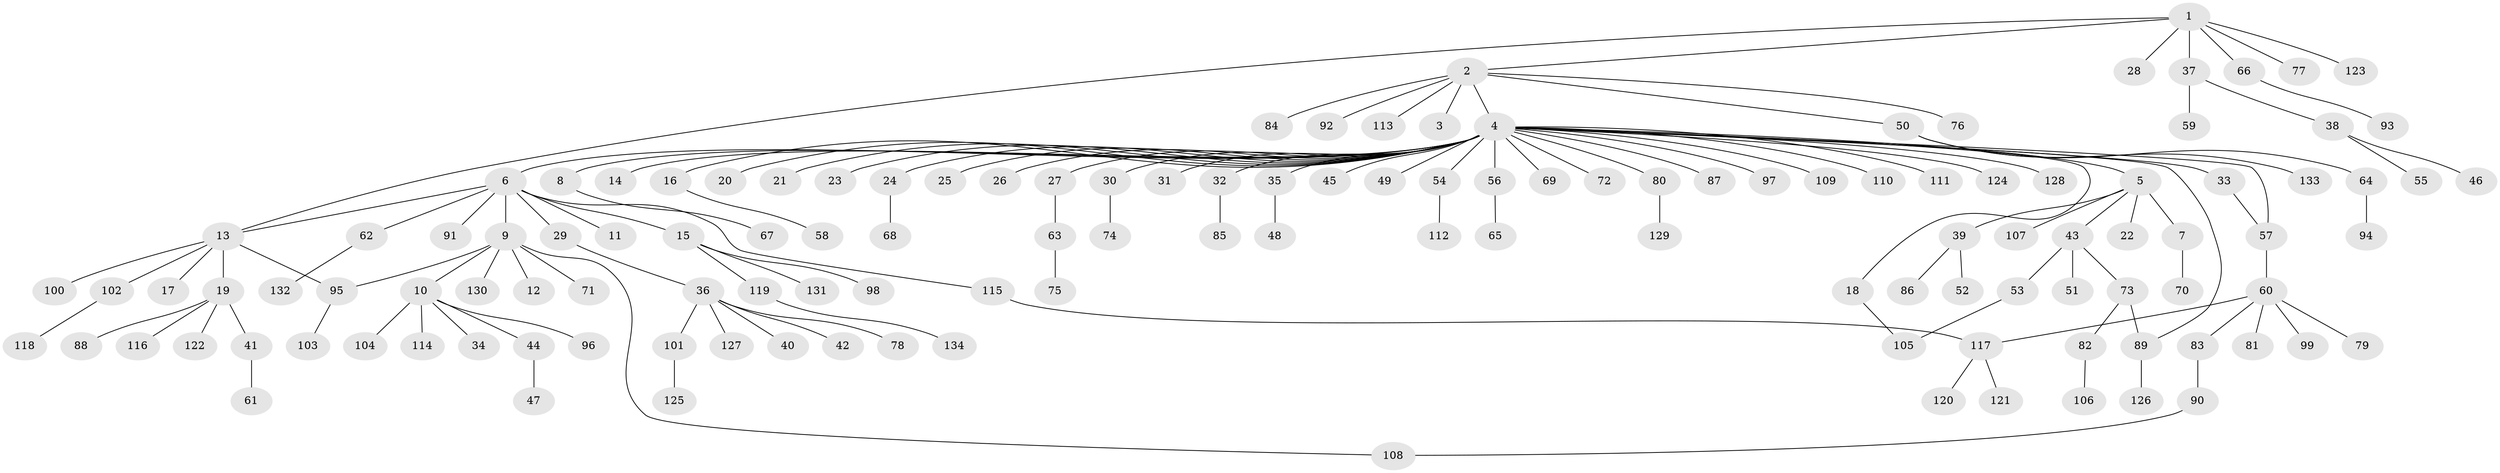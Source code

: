 // coarse degree distribution, {6: 0.050505050505050504, 7: 0.020202020202020204, 35: 0.010101010101010102, 8: 0.010101010101010102, 5: 0.020202020202020204, 1: 0.696969696969697, 3: 0.04040404040404041, 2: 0.1414141414141414, 4: 0.010101010101010102}
// Generated by graph-tools (version 1.1) at 2025/23/03/03/25 07:23:48]
// undirected, 134 vertices, 140 edges
graph export_dot {
graph [start="1"]
  node [color=gray90,style=filled];
  1;
  2;
  3;
  4;
  5;
  6;
  7;
  8;
  9;
  10;
  11;
  12;
  13;
  14;
  15;
  16;
  17;
  18;
  19;
  20;
  21;
  22;
  23;
  24;
  25;
  26;
  27;
  28;
  29;
  30;
  31;
  32;
  33;
  34;
  35;
  36;
  37;
  38;
  39;
  40;
  41;
  42;
  43;
  44;
  45;
  46;
  47;
  48;
  49;
  50;
  51;
  52;
  53;
  54;
  55;
  56;
  57;
  58;
  59;
  60;
  61;
  62;
  63;
  64;
  65;
  66;
  67;
  68;
  69;
  70;
  71;
  72;
  73;
  74;
  75;
  76;
  77;
  78;
  79;
  80;
  81;
  82;
  83;
  84;
  85;
  86;
  87;
  88;
  89;
  90;
  91;
  92;
  93;
  94;
  95;
  96;
  97;
  98;
  99;
  100;
  101;
  102;
  103;
  104;
  105;
  106;
  107;
  108;
  109;
  110;
  111;
  112;
  113;
  114;
  115;
  116;
  117;
  118;
  119;
  120;
  121;
  122;
  123;
  124;
  125;
  126;
  127;
  128;
  129;
  130;
  131;
  132;
  133;
  134;
  1 -- 2;
  1 -- 13;
  1 -- 28;
  1 -- 37;
  1 -- 66;
  1 -- 77;
  1 -- 123;
  2 -- 3;
  2 -- 4;
  2 -- 50;
  2 -- 76;
  2 -- 84;
  2 -- 92;
  2 -- 113;
  4 -- 5;
  4 -- 6;
  4 -- 8;
  4 -- 14;
  4 -- 16;
  4 -- 18;
  4 -- 20;
  4 -- 21;
  4 -- 23;
  4 -- 24;
  4 -- 25;
  4 -- 26;
  4 -- 27;
  4 -- 30;
  4 -- 31;
  4 -- 32;
  4 -- 33;
  4 -- 35;
  4 -- 45;
  4 -- 49;
  4 -- 54;
  4 -- 56;
  4 -- 57;
  4 -- 69;
  4 -- 72;
  4 -- 80;
  4 -- 87;
  4 -- 89;
  4 -- 97;
  4 -- 109;
  4 -- 110;
  4 -- 111;
  4 -- 124;
  4 -- 128;
  5 -- 7;
  5 -- 22;
  5 -- 39;
  5 -- 43;
  5 -- 107;
  6 -- 9;
  6 -- 11;
  6 -- 13;
  6 -- 15;
  6 -- 29;
  6 -- 62;
  6 -- 91;
  6 -- 115;
  7 -- 70;
  8 -- 67;
  9 -- 10;
  9 -- 12;
  9 -- 71;
  9 -- 95;
  9 -- 108;
  9 -- 130;
  10 -- 34;
  10 -- 44;
  10 -- 96;
  10 -- 104;
  10 -- 114;
  13 -- 17;
  13 -- 19;
  13 -- 95;
  13 -- 100;
  13 -- 102;
  15 -- 98;
  15 -- 119;
  15 -- 131;
  16 -- 58;
  18 -- 105;
  19 -- 41;
  19 -- 88;
  19 -- 116;
  19 -- 122;
  24 -- 68;
  27 -- 63;
  29 -- 36;
  30 -- 74;
  32 -- 85;
  33 -- 57;
  35 -- 48;
  36 -- 40;
  36 -- 42;
  36 -- 78;
  36 -- 101;
  36 -- 127;
  37 -- 38;
  37 -- 59;
  38 -- 46;
  38 -- 55;
  39 -- 52;
  39 -- 86;
  41 -- 61;
  43 -- 51;
  43 -- 53;
  43 -- 73;
  44 -- 47;
  50 -- 64;
  50 -- 133;
  53 -- 105;
  54 -- 112;
  56 -- 65;
  57 -- 60;
  60 -- 79;
  60 -- 81;
  60 -- 83;
  60 -- 99;
  60 -- 117;
  62 -- 132;
  63 -- 75;
  64 -- 94;
  66 -- 93;
  73 -- 82;
  73 -- 89;
  80 -- 129;
  82 -- 106;
  83 -- 90;
  89 -- 126;
  90 -- 108;
  95 -- 103;
  101 -- 125;
  102 -- 118;
  115 -- 117;
  117 -- 120;
  117 -- 121;
  119 -- 134;
}
